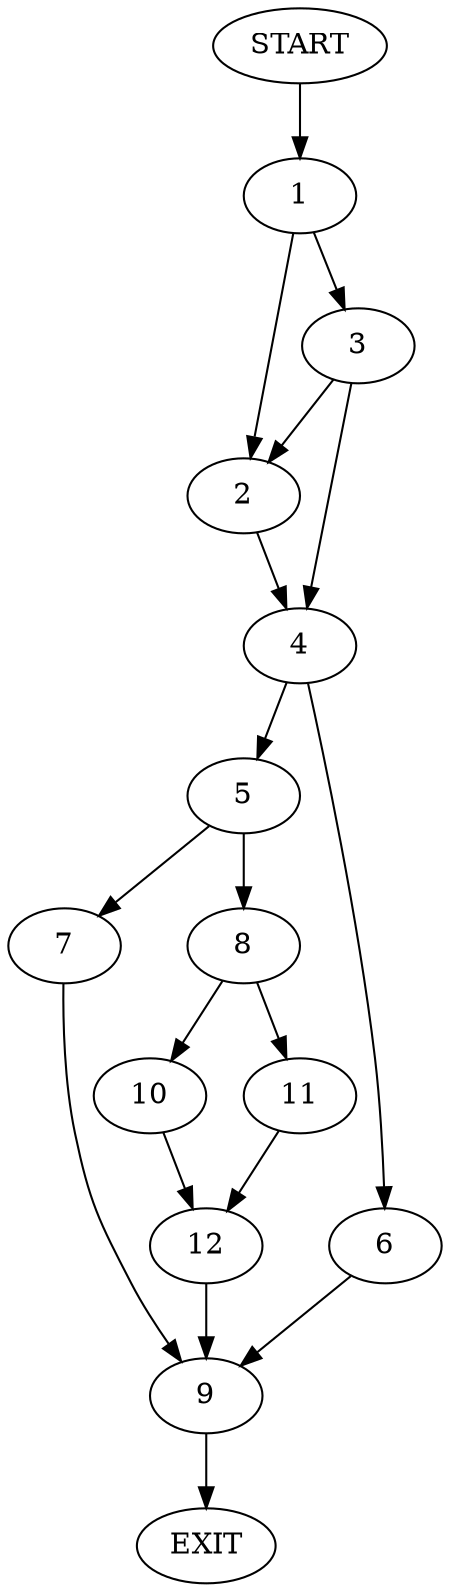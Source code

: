 digraph {
0 [label="START"]
13 [label="EXIT"]
0 -> 1
1 -> 2
1 -> 3
3 -> 4
3 -> 2
2 -> 4
4 -> 5
4 -> 6
5 -> 7
5 -> 8
6 -> 9
9 -> 13
7 -> 9
8 -> 10
8 -> 11
11 -> 12
10 -> 12
12 -> 9
}
